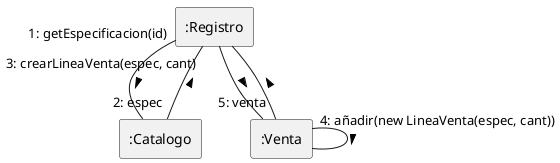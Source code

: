 @startuml venta
agent ":Registro" as registro
agent ":Catalogo" as catalogo
agent ":Venta" as venta

registro -- catalogo : "1: getEspecificacion(id)" >
catalogo -- registro: "2: espec" >
registro -- venta : "3: crearLineaVenta(espec, cant)" >
venta -- venta: "4: añadir(new LineaVenta(espec, cant))" > 
venta -- registro: "5: venta" >

@enduml
